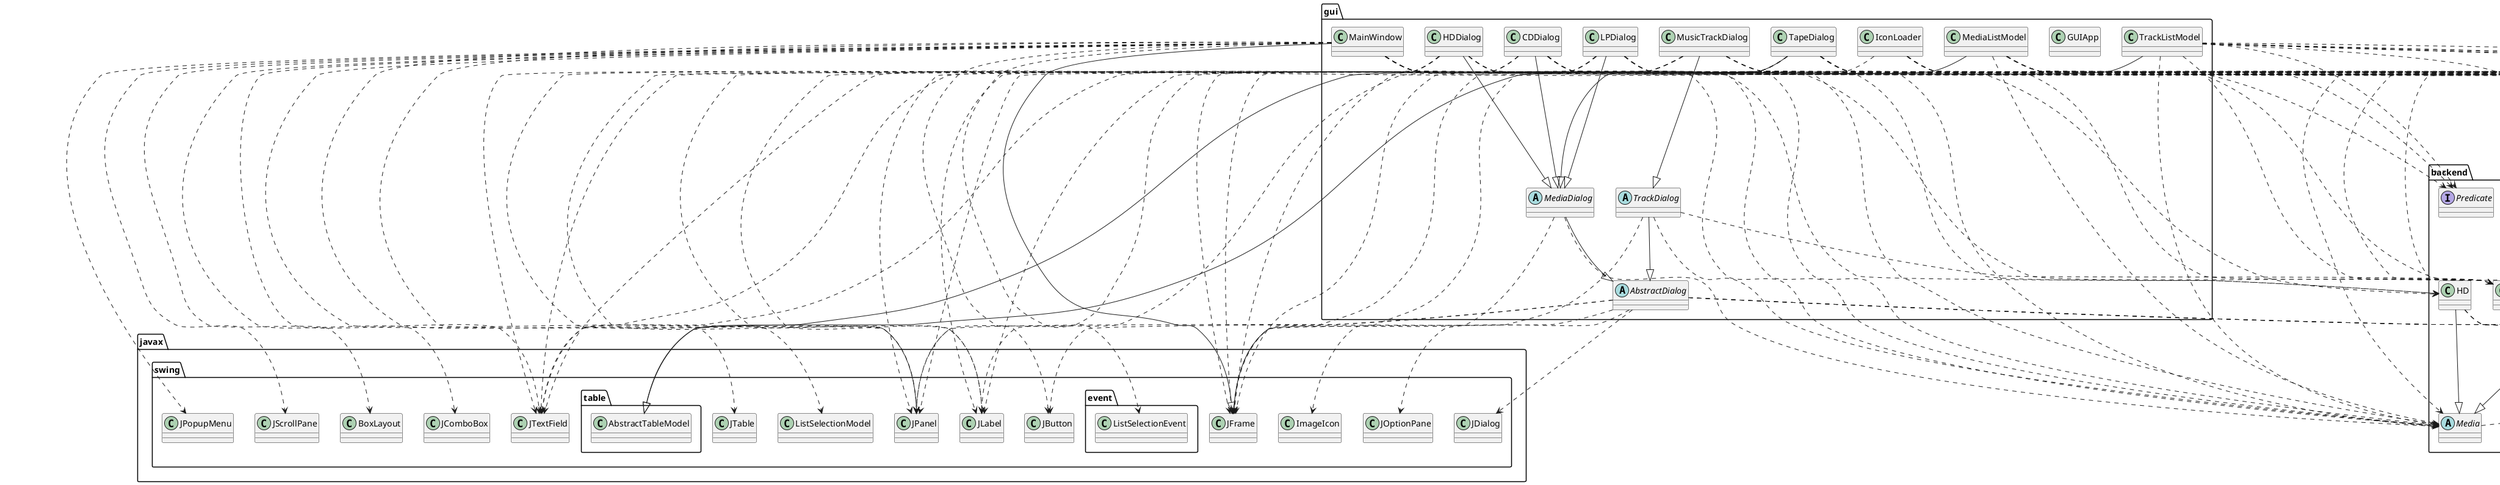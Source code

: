 @startuml
abstract class backend.Media
abstract class cli.Command
abstract class gui.AbstractDialog
abstract class gui.MediaDialog
abstract class gui.TrackDialog
annotation java.lang.Override
class backend.AdvertisementTrack
class backend.CD
class backend.DurationHandler
class backend.File
class backend.HD
class backend.LP
class backend.MusicTrack
class backend.NewsTrack
class backend.PhysicalRelease
class backend.SampleData
class backend.SearchMedia
class backend.SearchTracks
class backend.SoundEffectTrack
class backend.Tape
class backend.Track
class backend.TrackOrganizer
class cli.CLIApplication
class cli.CommandHandler
class gui.CDDialog
class gui.GUIApp
class gui.HDDialog
class gui.IconLoader
class gui.LPDialog
class gui.MainWindow
class gui.MediaListModel
class gui.MusicTrackDialog
class gui.TapeDialog
class gui.TrackListModel
class java.awt.BorderLayout
class java.awt.FlowLayout
class java.awt.GridLayout
class java.awt.event.ActionEvent
class java.awt.event.KeyAdapter
class java.awt.event.KeyEvent
class java.time.Duration
class java.time.LocalDateTime
class java.time.Year
class java.util.ArrayList
class java.util.Arrays
class java.util.Date
class java.util.HashMap
class java.util.InputMismatchException
class java.util.Iterator
class java.util.Scanner
class javax.swing.BoxLayout
class javax.swing.ImageIcon
class javax.swing.JButton
class javax.swing.JComboBox
class javax.swing.JDialog
class javax.swing.JFrame
class javax.swing.JLabel
class javax.swing.JOptionPane
class javax.swing.JPanel
class javax.swing.JPopupMenu
class javax.swing.JScrollPane
class javax.swing.JTable
class javax.swing.JTextField
class javax.swing.ListSelectionModel
class javax.swing.event.ListSelectionEvent
class javax.swing.table.AbstractTableModel
class org.apache.commons.cli.CommandLine
class org.apache.commons.cli.CommandLineParser
class org.apache.commons.cli.GnuParser
class org.apache.commons.cli.HelpFormatter
class org.apache.commons.cli.Options
class org.apache.commons.cli.ParseException
class org.jdesktop.xswingx.PromptSupport
class tui.CommandWords
class tui.Parser
class tui.Tui
class tui.TuiMain
interface backend.Predicate
backend.Media ..> java.util.ArrayList
cli.Command ..> org.apache.commons.cli.CommandLine
gui.AbstractDialog ..> java.awt.BorderLayout
gui.AbstractDialog ..> java.awt.FlowLayout
gui.AbstractDialog ..> java.awt.event.ActionEvent
gui.AbstractDialog ..> java.util.ArrayList
gui.AbstractDialog ..> javax.swing.JButton
gui.AbstractDialog ..> javax.swing.JDialog
gui.AbstractDialog ..> javax.swing.JFrame
gui.AbstractDialog ..> javax.swing.JOptionPane
gui.AbstractDialog ..> javax.swing.JPanel
gui.MediaDialog ..> backend.Media
gui.MediaDialog --|> gui.AbstractDialog
gui.MediaDialog ..> javax.swing.JFrame
gui.TrackDialog ..> backend.Media
gui.TrackDialog --|> gui.AbstractDialog
gui.TrackDialog ..> backend.Track
gui.TrackDialog ..> javax.swing.JFrame
backend.AdvertisementTrack ..> java.lang.Override
backend.AdvertisementTrack --|> backend.Track
backend.AdvertisementTrack ..> java.time.Duration
backend.AdvertisementTrack ..> java.time.LocalDateTime
backend.CD --|> backend.PhysicalRelease
backend.CD ..> java.time.Duration
backend.CD ..> java.time.Year
backend.CD ..> java.util.ArrayList
backend.DurationHandler ..> java.time.Duration
backend.HD --|> backend.Media
backend.HD ..> java.lang.Override
backend.HD ..> java.util.ArrayList
backend.HD ..> java.util.Iterator
backend.LP --|> backend.PhysicalRelease
backend.LP ..> java.time.Duration
backend.LP ..> java.time.Year
backend.LP ..> java.util.ArrayList
backend.MusicTrack ..> java.lang.Override
backend.MusicTrack --|> backend.Track
backend.MusicTrack ..> java.time.Duration
backend.MusicTrack ..> java.time.LocalDateTime
backend.NewsTrack ..> java.lang.Override
backend.NewsTrack --|> backend.Track
backend.NewsTrack ..> java.time.Duration
backend.NewsTrack ..> java.time.LocalDateTime
backend.NewsTrack ..> java.util.Date
backend.PhysicalRelease --|> backend.Media
backend.PhysicalRelease ..> java.lang.Override
backend.PhysicalRelease ..> java.time.Duration
backend.PhysicalRelease ..> java.time.Year
backend.PhysicalRelease ..> java.util.ArrayList
backend.SampleData ..> java.time.Duration
backend.SampleData ..> java.time.Year
backend.SearchTracks ..> java.util.ArrayList
backend.SoundEffectTrack ..> java.lang.Override
backend.SoundEffectTrack --|> backend.Track
backend.SoundEffectTrack ..> java.time.Duration
backend.SoundEffectTrack ..> java.time.LocalDateTime
backend.Tape --|> backend.PhysicalRelease
backend.Tape ..> java.time.Duration
backend.Tape ..> java.time.Year
backend.Tape ..> java.util.ArrayList
backend.Track ..> java.time.Duration
backend.Track ..> java.time.LocalDateTime
backend.TrackOrganizer ..> java.time.Year
backend.TrackOrganizer ..> java.util.ArrayList
cli.CLIApplication ..> java.lang.Override
cli.CLIApplication ..> backend.SampleData
cli.CLIApplication ..> backend.SearchTracks
cli.CLIApplication ..> backend.Track
cli.CLIApplication ..> backend.TrackOrganizer
cli.CLIApplication ..> java.util.ArrayList
cli.CLIApplication ..> org.apache.commons.cli.CommandLine
cli.CommandHandler ..> java.lang.Override
cli.CommandHandler ..> java.util.HashMap
cli.CommandHandler ..> org.apache.commons.cli.CommandLine
cli.CommandHandler ..> org.apache.commons.cli.CommandLineParser
cli.CommandHandler ..> org.apache.commons.cli.GnuParser
cli.CommandHandler ..> org.apache.commons.cli.HelpFormatter
cli.CommandHandler ..> org.apache.commons.cli.Options
cli.CommandHandler ..> org.apache.commons.cli.ParseException
gui.CDDialog ..> backend.Media
gui.CDDialog --|> gui.MediaDialog
gui.CDDialog ..> java.lang.Override
gui.CDDialog ..> backend.CD
gui.CDDialog ..> java.awt.GridLayout
gui.CDDialog ..> java.time.Year
gui.CDDialog ..> java.util.ArrayList
gui.CDDialog ..> javax.swing.JFrame
gui.CDDialog ..> javax.swing.JLabel
gui.CDDialog ..> javax.swing.JPanel
gui.CDDialog ..> javax.swing.JTextField
gui.CDDialog ..> org.jdesktop.xswingx.PromptSupport
gui.HDDialog ..> backend.Media
gui.HDDialog --|> gui.MediaDialog
gui.HDDialog ..> java.lang.Override
gui.HDDialog ..> backend.HD
gui.HDDialog ..> java.awt.GridLayout
gui.HDDialog ..> java.util.ArrayList
gui.HDDialog ..> javax.swing.JFrame
gui.HDDialog ..> javax.swing.JLabel
gui.HDDialog ..> javax.swing.JPanel
gui.HDDialog ..> javax.swing.JTextField
gui.HDDialog ..> org.jdesktop.xswingx.PromptSupport
gui.IconLoader ..> backend.CD
gui.IconLoader ..> backend.HD
gui.IconLoader ..> backend.LP
gui.IconLoader ..> backend.Tape
gui.IconLoader ..> java.util.HashMap
gui.IconLoader ..> javax.swing.ImageIcon
gui.LPDialog ..> backend.Media
gui.LPDialog --|> gui.MediaDialog
gui.LPDialog ..> java.lang.Override
gui.LPDialog ..> backend.LP
gui.LPDialog ..> java.awt.GridLayout
gui.LPDialog ..> java.time.Year
gui.LPDialog ..> java.util.ArrayList
gui.LPDialog ..> javax.swing.JFrame
gui.LPDialog ..> javax.swing.JLabel
gui.LPDialog ..> javax.swing.JPanel
gui.LPDialog ..> javax.swing.JTextField
gui.LPDialog ..> org.jdesktop.xswingx.PromptSupport
gui.MainWindow ..> backend.Media
gui.MainWindow ..> java.lang.Override
gui.MainWindow ..> backend.CD
gui.MainWindow ..> backend.HD
gui.MainWindow ..> backend.LP
gui.MainWindow ..> backend.SampleData
gui.MainWindow ..> backend.SearchMedia
gui.MainWindow ..> backend.SearchTracks
gui.MainWindow ..> backend.Tape
gui.MainWindow ..> backend.Track
gui.MainWindow ..> backend.TrackOrganizer
gui.MainWindow ..> java.awt.FlowLayout
gui.MainWindow ..> java.awt.event.ActionEvent
gui.MainWindow ..> java.awt.event.KeyAdapter
gui.MainWindow ..> java.awt.event.KeyEvent
gui.MainWindow ..> javax.swing.BoxLayout
gui.MainWindow ..> javax.swing.JButton
gui.MainWindow ..> javax.swing.JComboBox
gui.MainWindow --|> javax.swing.JFrame
gui.MainWindow ..> javax.swing.JPanel
gui.MainWindow ..> javax.swing.JPopupMenu
gui.MainWindow ..> javax.swing.JScrollPane
gui.MainWindow ..> javax.swing.JTable
gui.MainWindow ..> javax.swing.JTextField
gui.MainWindow ..> javax.swing.ListSelectionModel
gui.MainWindow ..> javax.swing.event.ListSelectionEvent
gui.MainWindow ..> org.jdesktop.xswingx.PromptSupport
gui.MainWindow ..> backend.Predicate
gui.MediaListModel ..> backend.Media
gui.MediaListModel ..> java.lang.Override
gui.MediaListModel ..> backend.DurationHandler
gui.MediaListModel ..> backend.PhysicalRelease
gui.MediaListModel ..> backend.TrackOrganizer
gui.MediaListModel ..> java.util.ArrayList
gui.MediaListModel ..> java.util.Arrays
gui.MediaListModel --|> javax.swing.table.AbstractTableModel
gui.MediaListModel ..> backend.Predicate
gui.MusicTrackDialog --|> gui.TrackDialog
gui.MusicTrackDialog ..> java.lang.Override
gui.MusicTrackDialog ..> backend.MusicTrack
gui.MusicTrackDialog ..> backend.Track
gui.MusicTrackDialog ..> java.awt.GridLayout
gui.MusicTrackDialog ..> java.time.Duration
gui.MusicTrackDialog ..> java.util.ArrayList
gui.MusicTrackDialog ..> javax.swing.JFrame
gui.MusicTrackDialog ..> javax.swing.JLabel
gui.MusicTrackDialog ..> javax.swing.JPanel
gui.MusicTrackDialog ..> javax.swing.JTextField
gui.MusicTrackDialog ..> org.jdesktop.xswingx.PromptSupport
gui.TapeDialog ..> backend.Media
gui.TapeDialog --|> gui.MediaDialog
gui.TapeDialog ..> java.lang.Override
gui.TapeDialog ..> backend.Tape
gui.TapeDialog ..> java.awt.GridLayout
gui.TapeDialog ..> java.time.Year
gui.TapeDialog ..> java.util.ArrayList
gui.TapeDialog ..> javax.swing.JFrame
gui.TapeDialog ..> javax.swing.JLabel
gui.TapeDialog ..> javax.swing.JPanel
gui.TapeDialog ..> javax.swing.JTextField
gui.TapeDialog ..> org.jdesktop.xswingx.PromptSupport
gui.TrackListModel ..> backend.Media
gui.TrackListModel ..> java.lang.Override
gui.TrackListModel ..> backend.DurationHandler
gui.TrackListModel ..> backend.MusicTrack
gui.TrackListModel ..> backend.SearchTracks
gui.TrackListModel ..> backend.Track
gui.TrackListModel ..> backend.TrackOrganizer
gui.TrackListModel ..> java.util.ArrayList
gui.TrackListModel ..> java.util.Arrays
gui.TrackListModel --|> javax.swing.table.AbstractTableModel
gui.TrackListModel ..> backend.Predicate
tui.CommandWords ..> backend.Media
tui.CommandWords ..> backend.SampleData
tui.CommandWords ..> backend.Track
tui.CommandWords ..> backend.TrackOrganizer
tui.CommandWords ..> java.util.ArrayList
tui.Parser ..> java.util.InputMismatchException
tui.Parser ..> java.util.Scanner
@enduml